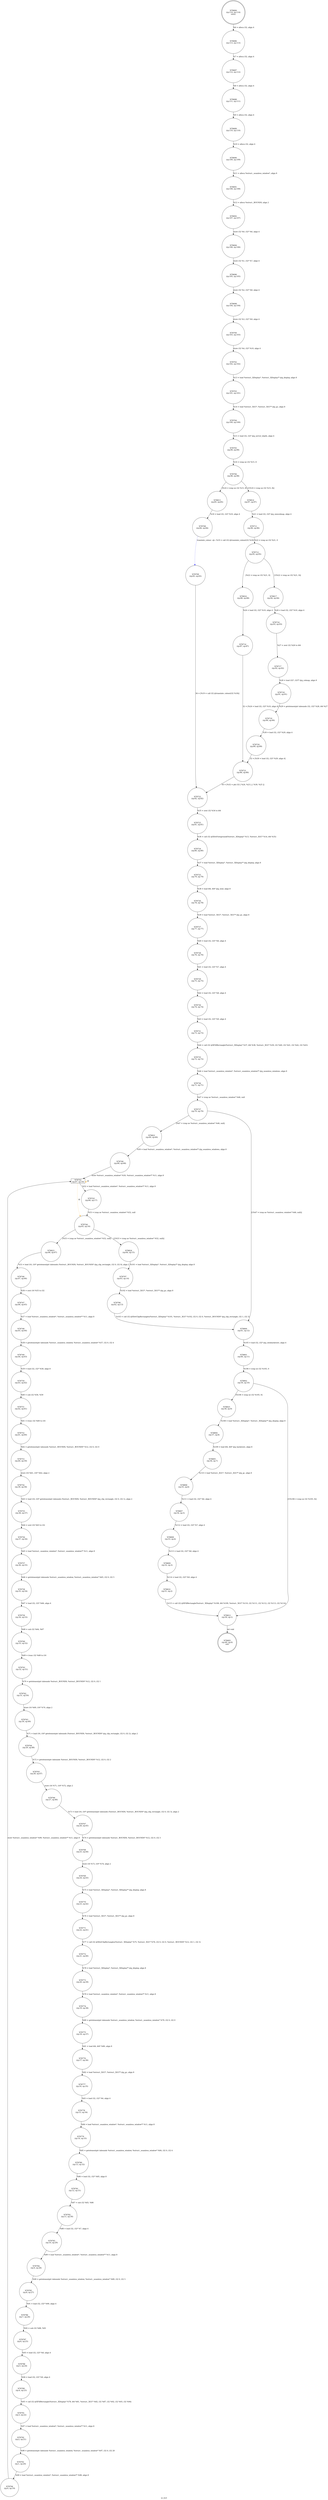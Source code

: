 digraph ui_rect {
label="ui_rect"
78683 [label="N78683\n(rp:49, ep:0)\nexit", shape="doublecircle"]
78684 [label="N78684\n(rp:114, ep:114)\nentry", shape="doublecircle"]
78684 -> 78686 [label="%6 = alloca i32, align 4"]
78686 [label="N78686\n(rp:113, ep:113)", shape="circle"]
78686 -> 78687 [label="%7 = alloca i32, align 4"]
78687 [label="N78687\n(rp:112, ep:112)", shape="circle"]
78687 -> 78688 [label="%8 = alloca i32, align 4"]
78688 [label="N78688\n(rp:111, ep:111)", shape="circle"]
78688 -> 78689 [label="%9 = alloca i32, align 4"]
78689 [label="N78689\n(rp:110, ep:110)", shape="circle"]
78689 -> 78690 [label="%10 = alloca i32, align 4"]
78690 [label="N78690\n(rp:109, ep:109)", shape="circle"]
78690 -> 78691 [label="%11 = alloca %struct._seamless_window*, align 8"]
78691 [label="N78691\n(rp:108, ep:108)", shape="circle"]
78691 -> 78692 [label="%12 = alloca %struct._BOUNDS, align 2"]
78692 [label="N78692\n(rp:107, ep:107)", shape="circle"]
78692 -> 78694 [label="store i32 %0, i32* %6, align 4"]
78694 [label="N78694\n(rp:106, ep:106)", shape="circle"]
78694 -> 78696 [label="store i32 %1, i32* %7, align 4"]
78696 [label="N78696\n(rp:105, ep:105)", shape="circle"]
78696 -> 78698 [label="store i32 %2, i32* %8, align 4"]
78698 [label="N78698\n(rp:104, ep:104)", shape="circle"]
78698 -> 78700 [label="store i32 %3, i32* %9, align 4"]
78700 [label="N78700\n(rp:103, ep:103)", shape="circle"]
78700 -> 78702 [label="store i32 %4, i32* %10, align 4"]
78702 [label="N78702\n(rp:102, ep:102)", shape="circle"]
78702 -> 78703 [label="%13 = load %struct._XDisplay*, %struct._XDisplay** @g_display, align 8"]
78703 [label="N78703\n(rp:101, ep:101)", shape="circle"]
78703 -> 78704 [label="%14 = load %struct._XGC*, %struct._XGC** @g_gc, align 8"]
78704 [label="N78704\n(rp:100, ep:100)", shape="circle"]
78704 -> 78705 [label="%15 = load i32, i32* @g_server_depth, align 4"]
78705 [label="N78705\n(rp:99, ep:99)", shape="circle"]
78705 -> 78706 [label="%16 = icmp ne i32 %15, 8"]
78706 [label="N78706\n(rp:98, ep:98)", shape="circle"]
78706 -> 78813 [label="[%16 = icmp ne i32 %15, 8]"]
78706 -> 78814 [label="[!(%16 = icmp ne i32 %15, 8)]"]
78708 [label="N78708\n(rp:84, ep:84)", shape="circle"]
78708 -> 78709 [label="translate_colour --@-- %19 = call i32 @translate_colour(i32 %18)", style="dashed", color="blue"]
78709 [label="N78709\n(rp:83, ep:83)", shape="circle"]
78709 -> 78722 [label="34 = [%19 = call i32 @translate_colour(i32 %18)]"]
78711 [label="N78711\n(rp:96, ep:96)", shape="circle"]
78711 -> 78712 [label="%22 = icmp ne i32 %21, 0"]
78712 [label="N78712\n(rp:95, ep:95)", shape="circle"]
78712 -> 78816 [label="[%22 = icmp ne i32 %21, 0]"]
78712 -> 78817 [label="[!(%22 = icmp ne i32 %21, 0)]"]
78714 [label="N78714\n(rp:87, ep:87)", shape="circle"]
78714 -> 78721 [label="32 = [%24 = load i32, i32* %10, align 4]"]
78716 [label="N78716\n(rp:93, ep:93)", shape="circle"]
78716 -> 78717 [label="%27 = zext i32 %26 to i64"]
78717 [label="N78717\n(rp:92, ep:92)", shape="circle"]
78717 -> 78718 [label="%28 = load i32*, i32** @g_colmap, align 8"]
78718 [label="N78718\n(rp:91, ep:91)", shape="circle"]
78718 -> 78719 [label="%29 = getelementptr inbounds i32, i32* %28, i64 %27"]
78719 [label="N78719\n(rp:90, ep:90)", shape="circle"]
78719 -> 78720 [label="%30 = load i32, i32* %29, align 4"]
78720 [label="N78720\n(rp:89, ep:89)", shape="circle"]
78720 -> 78721 [label="32 = [%30 = load i32, i32* %29, align 4]"]
78721 [label="N78721\n(rp:86, ep:86)", shape="circle"]
78721 -> 78722 [label="34 = [%32 = phi i32 [ %24, %23 ], [ %30, %25 ]]"]
78722 [label="N78722\n(rp:82, ep:82)", shape="circle"]
78722 -> 78723 [label="%35 = zext i32 %34 to i64"]
78723 [label="N78723\n(rp:81, ep:81)", shape="circle"]
78723 -> 78724 [label="%36 = call i32 @XSetForeground(%struct._XDisplay* %13, %struct._XGC* %14, i64 %35)"]
78724 [label="N78724\n(rp:80, ep:80)", shape="circle"]
78724 -> 78725 [label="%37 = load %struct._XDisplay*, %struct._XDisplay** @g_display, align 8"]
78725 [label="N78725\n(rp:79, ep:79)", shape="circle"]
78725 -> 78726 [label="%38 = load i64, i64* @g_wnd, align 8"]
78726 [label="N78726\n(rp:78, ep:78)", shape="circle"]
78726 -> 78727 [label="%39 = load %struct._XGC*, %struct._XGC** @g_gc, align 8"]
78727 [label="N78727\n(rp:77, ep:77)", shape="circle"]
78727 -> 78728 [label="%40 = load i32, i32* %6, align 4"]
78728 [label="N78728\n(rp:76, ep:76)", shape="circle"]
78728 -> 78729 [label="%41 = load i32, i32* %7, align 4"]
78729 [label="N78729\n(rp:75, ep:75)", shape="circle"]
78729 -> 78730 [label="%42 = load i32, i32* %8, align 4"]
78730 [label="N78730\n(rp:74, ep:74)", shape="circle"]
78730 -> 78731 [label="%43 = load i32, i32* %9, align 4"]
78731 [label="N78731\n(rp:73, ep:73)", shape="circle"]
78731 -> 78735 [label="%44 = call i32 @XFillRectangle(%struct._XDisplay* %37, i64 %38, %struct._XGC* %39, i32 %40, i32 %41, i32 %42, i32 %43)"]
78735 [label="N78735\n(rp:72, ep:72)", shape="circle"]
78735 -> 78736 [label="%46 = load %struct._seamless_window*, %struct._seamless_window** @g_seamless_windows, align 8"]
78736 [label="N78736\n(rp:71, ep:71)", shape="circle"]
78736 -> 78737 [label="%47 = icmp ne %struct._seamless_window* %46, null"]
78737 [label="N78737\n(rp:70, ep:70)", shape="circle"]
78737 -> 78821 [label="[%47 = icmp ne %struct._seamless_window* %46, null]"]
78737 -> 78800 [label="[!(%47 = icmp ne %struct._seamless_window* %46, null)]"]
78740 [label="N78740\n(rp:68, ep:68)", shape="circle"]
78740 -> 78742 [label="store %struct._seamless_window* %50, %struct._seamless_window** %11, align 8"]
78742 [label="N78742\n(rp:67, ep:18)", shape="box"]
78742 -> 78743 [label="%52 = load %struct._seamless_window*, %struct._seamless_window** %11, align 8"]
78742 -> 78742 [label="@", style="dashed", color="orange"]
78742 -> 78744 [label="@", style="dashed", color="orange"]
78743 [label="N78743\n(rp:66, ep:17)", shape="circle"]
78743 -> 78744 [label="%53 = icmp ne %struct._seamless_window* %52, null"]
78744 [label="N78744\n(rp:65, ep:16)", shape="circle"]
78744 -> 78823 [label="[%53 = icmp ne %struct._seamless_window* %52, null]"]
78744 -> 78824 [label="[!(%53 = icmp ne %struct._seamless_window* %52, null)]"]
78746 [label="N78746\n(rp:47, ep:66)", shape="circle"]
78746 -> 78747 [label="%56 = sext i16 %55 to i32"]
78747 [label="N78747\n(rp:46, ep:65)", shape="circle"]
78747 -> 78748 [label="%57 = load %struct._seamless_window*, %struct._seamless_window** %11, align 8"]
78748 [label="N78748\n(rp:45, ep:64)", shape="circle"]
78748 -> 78749 [label="%58 = getelementptr inbounds %struct._seamless_window, %struct._seamless_window* %57, i32 0, i32 4"]
78749 [label="N78749\n(rp:44, ep:63)", shape="circle"]
78749 -> 78750 [label="%59 = load i32, i32* %58, align 8"]
78750 [label="N78750\n(rp:43, ep:62)", shape="circle"]
78750 -> 78751 [label="%60 = sub i32 %56, %59"]
78751 [label="N78751\n(rp:42, ep:61)", shape="circle"]
78751 -> 78752 [label="%61 = trunc i32 %60 to i16"]
78752 [label="N78752\n(rp:41, ep:60)", shape="circle"]
78752 -> 78753 [label="%62 = getelementptr inbounds %struct._BOUNDS, %struct._BOUNDS* %12, i32 0, i32 0"]
78753 [label="N78753\n(rp:40, ep:59)", shape="circle"]
78753 -> 78754 [label="store i16 %61, i16* %62, align 2"]
78754 [label="N78754\n(rp:39, ep:58)", shape="circle"]
78754 -> 78755 [label="%63 = load i16, i16* getelementptr inbounds (%struct._BOUNDS, %struct._BOUNDS* @g_clip_rectangle, i32 0, i32 1), align 2"]
78755 [label="N78755\n(rp:38, ep:57)", shape="circle"]
78755 -> 78756 [label="%64 = sext i16 %63 to i32"]
78756 [label="N78756\n(rp:37, ep:56)", shape="circle"]
78756 -> 78757 [label="%65 = load %struct._seamless_window*, %struct._seamless_window** %11, align 8"]
78757 [label="N78757\n(rp:36, ep:55)", shape="circle"]
78757 -> 78758 [label="%66 = getelementptr inbounds %struct._seamless_window, %struct._seamless_window* %65, i32 0, i32 5"]
78758 [label="N78758\n(rp:35, ep:54)", shape="circle"]
78758 -> 78759 [label="%67 = load i32, i32* %66, align 4"]
78759 [label="N78759\n(rp:34, ep:53)", shape="circle"]
78759 -> 78760 [label="%68 = sub i32 %64, %67"]
78760 [label="N78760\n(rp:33, ep:52)", shape="circle"]
78760 -> 78761 [label="%69 = trunc i32 %68 to i16"]
78761 [label="N78761\n(rp:32, ep:51)", shape="circle"]
78761 -> 78762 [label="%70 = getelementptr inbounds %struct._BOUNDS, %struct._BOUNDS* %12, i32 0, i32 1"]
78762 [label="N78762\n(rp:31, ep:50)", shape="circle"]
78762 -> 78763 [label="store i16 %69, i16* %70, align 2"]
78763 [label="N78763\n(rp:30, ep:49)", shape="circle"]
78763 -> 78764 [label="%71 = load i16, i16* getelementptr inbounds (%struct._BOUNDS, %struct._BOUNDS* @g_clip_rectangle, i32 0, i32 2), align 2"]
78764 [label="N78764\n(rp:29, ep:48)", shape="circle"]
78764 -> 78765 [label="%72 = getelementptr inbounds %struct._BOUNDS, %struct._BOUNDS* %12, i32 0, i32 2"]
78765 [label="N78765\n(rp:28, ep:47)", shape="circle"]
78765 -> 78766 [label="store i16 %71, i16* %72, align 2"]
78766 [label="N78766\n(rp:27, ep:46)", shape="circle"]
78766 -> 78767 [label="%73 = load i16, i16* getelementptr inbounds (%struct._BOUNDS, %struct._BOUNDS* @g_clip_rectangle, i32 0, i32 3), align 2"]
78767 [label="N78767\n(rp:26, ep:45)", shape="circle"]
78767 -> 78768 [label="%74 = getelementptr inbounds %struct._BOUNDS, %struct._BOUNDS* %12, i32 0, i32 3"]
78768 [label="N78768\n(rp:25, ep:44)", shape="circle"]
78768 -> 78769 [label="store i16 %73, i16* %74, align 2"]
78769 [label="N78769\n(rp:24, ep:43)", shape="circle"]
78769 -> 78770 [label="%75 = load %struct._XDisplay*, %struct._XDisplay** @g_display, align 8"]
78770 [label="N78770\n(rp:23, ep:42)", shape="circle"]
78770 -> 78771 [label="%76 = load %struct._XGC*, %struct._XGC** @g_gc, align 8"]
78771 [label="N78771\n(rp:22, ep:41)", shape="circle"]
78771 -> 78772 [label="%77 = call i32 @XSetClipRectangles(%struct._XDisplay* %75, %struct._XGC* %76, i32 0, i32 0, %struct._BOUNDS* %12, i32 1, i32 3)"]
78772 [label="N78772\n(rp:21, ep:40)", shape="circle"]
78772 -> 78773 [label="%78 = load %struct._XDisplay*, %struct._XDisplay** @g_display, align 8"]
78773 [label="N78773\n(rp:20, ep:39)", shape="circle"]
78773 -> 78774 [label="%79 = load %struct._seamless_window*, %struct._seamless_window** %11, align 8"]
78774 [label="N78774\n(rp:19, ep:38)", shape="circle"]
78774 -> 78775 [label="%80 = getelementptr inbounds %struct._seamless_window, %struct._seamless_window* %79, i32 0, i32 0"]
78775 [label="N78775\n(rp:18, ep:37)", shape="circle"]
78775 -> 78776 [label="%81 = load i64, i64* %80, align 8"]
78776 [label="N78776\n(rp:17, ep:36)", shape="circle"]
78776 -> 78777 [label="%82 = load %struct._XGC*, %struct._XGC** @g_gc, align 8"]
78777 [label="N78777\n(rp:16, ep:35)", shape="circle"]
78777 -> 78778 [label="%83 = load i32, i32* %6, align 4"]
78778 [label="N78778\n(rp:15, ep:34)", shape="circle"]
78778 -> 78779 [label="%84 = load %struct._seamless_window*, %struct._seamless_window** %11, align 8"]
78779 [label="N78779\n(rp:14, ep:33)", shape="circle"]
78779 -> 78780 [label="%85 = getelementptr inbounds %struct._seamless_window, %struct._seamless_window* %84, i32 0, i32 4"]
78780 [label="N78780\n(rp:13, ep:32)", shape="circle"]
78780 -> 78781 [label="%86 = load i32, i32* %85, align 8"]
78781 [label="N78781\n(rp:12, ep:31)", shape="circle"]
78781 -> 78782 [label="%87 = sub i32 %83, %86"]
78782 [label="N78782\n(rp:11, ep:30)", shape="circle"]
78782 -> 78783 [label="%88 = load i32, i32* %7, align 4"]
78783 [label="N78783\n(rp:10, ep:29)", shape="circle"]
78783 -> 78784 [label="%89 = load %struct._seamless_window*, %struct._seamless_window** %11, align 8"]
78784 [label="N78784\n(rp:9, ep:28)", shape="circle"]
78784 -> 78785 [label="%90 = getelementptr inbounds %struct._seamless_window, %struct._seamless_window* %89, i32 0, i32 5"]
78785 [label="N78785\n(rp:8, ep:27)", shape="circle"]
78785 -> 78786 [label="%91 = load i32, i32* %90, align 4"]
78786 [label="N78786\n(rp:7, ep:26)", shape="circle"]
78786 -> 78787 [label="%92 = sub i32 %88, %91"]
78787 [label="N78787\n(rp:6, ep:25)", shape="circle"]
78787 -> 78788 [label="%93 = load i32, i32* %8, align 4"]
78788 [label="N78788\n(rp:5, ep:24)", shape="circle"]
78788 -> 78789 [label="%94 = load i32, i32* %9, align 4"]
78789 [label="N78789\n(rp:4, ep:23)", shape="circle"]
78789 -> 78791 [label="%95 = call i32 @XFillRectangle(%struct._XDisplay* %78, i64 %81, %struct._XGC* %82, i32 %87, i32 %92, i32 %93, i32 %94)"]
78791 [label="N78791\n(rp:3, ep:22)", shape="circle"]
78791 -> 78792 [label="%97 = load %struct._seamless_window*, %struct._seamless_window** %11, align 8"]
78792 [label="N78792\n(rp:2, ep:21)", shape="circle"]
78792 -> 78793 [label="%98 = getelementptr inbounds %struct._seamless_window, %struct._seamless_window* %97, i32 0, i32 20"]
78793 [label="N78793\n(rp:1, ep:20)", shape="circle"]
78793 -> 78794 [label="%99 = load %struct._seamless_window*, %struct._seamless_window** %98, align 8"]
78794 [label="N78794\n(rp:0, ep:19)", shape="circle"]
78794 -> 78742 [label="store %struct._seamless_window* %99, %struct._seamless_window** %11, align 8"]
78797 [label="N78797\n(rp:63, ep:14)", shape="circle"]
78797 -> 78798 [label="%102 = load %struct._XGC*, %struct._XGC** @g_gc, align 8"]
78798 [label="N78798\n(rp:62, ep:13)", shape="circle"]
78798 -> 78800 [label="%103 = call i32 @XSetClipRectangles(%struct._XDisplay* %101, %struct._XGC* %102, i32 0, i32 0, %struct._BOUNDS* @g_clip_rectangle, i32 1, i32 3)"]
78800 [label="N78800\n(rp:61, ep:12)", shape="circle"]
78800 -> 78801 [label="%105 = load i32, i32* @g_ownbackstore, align 4"]
78801 [label="N78801\n(rp:60, ep:11)", shape="circle"]
78801 -> 78802 [label="%106 = icmp ne i32 %105, 0"]
78802 [label="N78802\n(rp:59, ep:10)", shape="circle"]
78802 -> 78825 [label="[%106 = icmp ne i32 %105, 0]"]
78802 -> 78812 [label="[!(%106 = icmp ne i32 %105, 0)]"]
78804 [label="N78804\n(rp:57, ep:8)", shape="circle"]
78804 -> 78805 [label="%109 = load i64, i64* @g_backstore, align 8"]
78805 [label="N78805\n(rp:56, ep:7)", shape="circle"]
78805 -> 78806 [label="%110 = load %struct._XGC*, %struct._XGC** @g_gc, align 8"]
78806 [label="N78806\n(rp:55, ep:6)", shape="circle"]
78806 -> 78807 [label="%111 = load i32, i32* %6, align 4"]
78807 [label="N78807\n(rp:54, ep:5)", shape="circle"]
78807 -> 78808 [label="%112 = load i32, i32* %7, align 4"]
78808 [label="N78808\n(rp:53, ep:4)", shape="circle"]
78808 -> 78809 [label="%113 = load i32, i32* %8, align 4"]
78809 [label="N78809\n(rp:52, ep:3)", shape="circle"]
78809 -> 78810 [label="%114 = load i32, i32* %9, align 4"]
78810 [label="N78810\n(rp:51, ep:2)", shape="circle"]
78810 -> 78812 [label="%115 = call i32 @XFillRectangle(%struct._XDisplay* %108, i64 %109, %struct._XGC* %110, i32 %111, i32 %112, i32 %113, i32 %114)"]
78812 [label="N78812\n(rp:50, ep:1)", shape="circle"]
78812 -> 78683 [label="ret void"]
78813 [label="N78813\n(rp:85, ep:85)", shape="circle"]
78813 -> 78708 [label="%18 = load i32, i32* %10, align 4"]
78814 [label="N78814\n(rp:97, ep:97)", shape="circle"]
78814 -> 78711 [label="%21 = load i32, i32* @g_owncolmap, align 4"]
78816 [label="N78816\n(rp:88, ep:88)", shape="circle"]
78816 -> 78714 [label="%24 = load i32, i32* %10, align 4"]
78817 [label="N78817\n(rp:94, ep:94)", shape="circle"]
78817 -> 78716 [label="%26 = load i32, i32* %10, align 4"]
78821 [label="N78821\n(rp:69, ep:69)", shape="circle"]
78821 -> 78740 [label="%50 = load %struct._seamless_window*, %struct._seamless_window** @g_seamless_windows, align 8"]
78823 [label="N78823\n(rp:48, ep:67)", shape="circle"]
78823 -> 78746 [label="%55 = load i16, i16* getelementptr inbounds (%struct._BOUNDS, %struct._BOUNDS* @g_clip_rectangle, i32 0, i32 0), align 2"]
78824 [label="N78824\n(rp:64, ep:15)", shape="circle"]
78824 -> 78797 [label="%101 = load %struct._XDisplay*, %struct._XDisplay** @g_display, align 8"]
78825 [label="N78825\n(rp:58, ep:9)", shape="circle"]
78825 -> 78804 [label="%108 = load %struct._XDisplay*, %struct._XDisplay** @g_display, align 8"]
}
